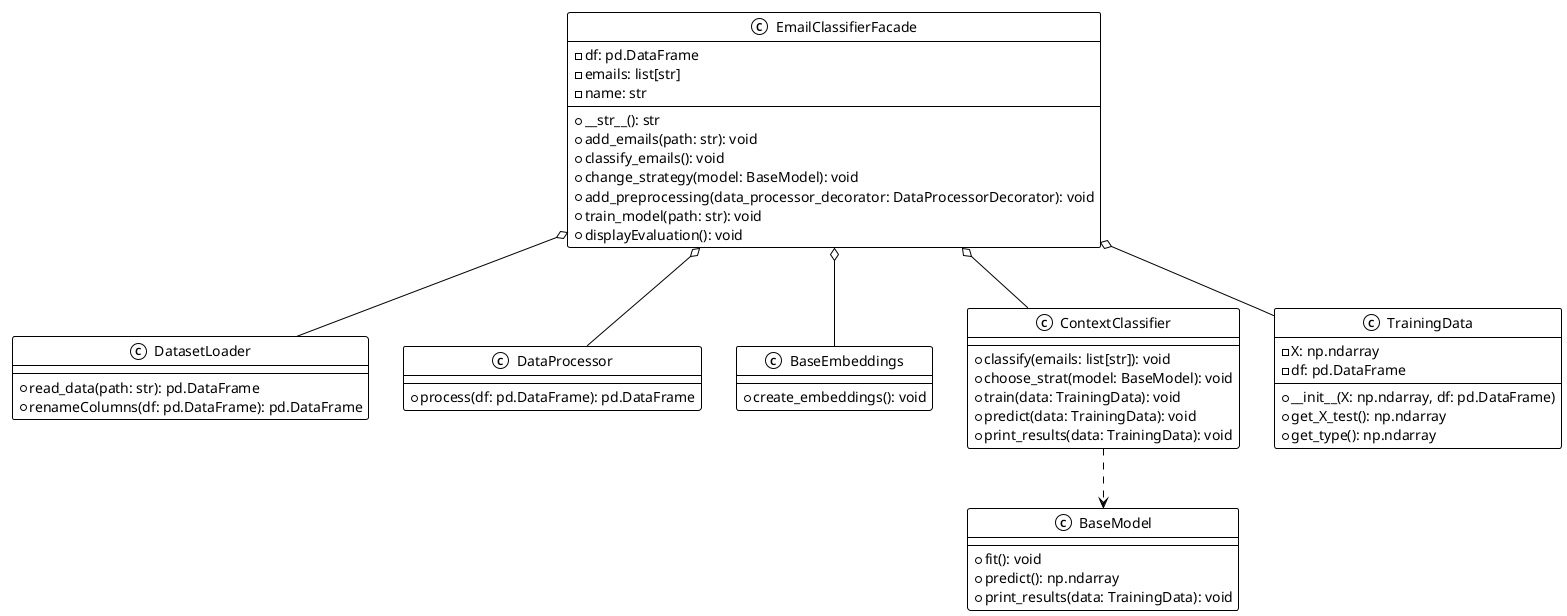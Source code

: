 @startuml
!theme mono

class EmailClassifierFacade {
    - df: pd.DataFrame
    - emails: list[str]
    - name: str
    + __str__(): str
    + add_emails(path: str): void
    + classify_emails(): void
    + change_strategy(model: BaseModel): void
    + add_preprocessing(data_processor_decorator: DataProcessorDecorator): void
    + train_model(path: str): void
    + displayEvaluation(): void
}

class DatasetLoader {
    + read_data(path: str): pd.DataFrame
    + renameColumns(df: pd.DataFrame): pd.DataFrame
}

class DataProcessor {
    + process(df: pd.DataFrame): pd.DataFrame
}

class BaseEmbeddings {
    + create_embeddings(): void
}

class ContextClassifier {
    + classify(emails: list[str]): void
    + choose_strat(model: BaseModel): void
    + train(data: TrainingData): void
    + predict(data: TrainingData): void
    + print_results(data: TrainingData): void
}

class BaseModel {
    + fit(): void
    + predict(): np.ndarray
    + print_results(data: TrainingData): void
}

class TrainingData {
    - X: np.ndarray
    - df: pd.DataFrame
    + __init__(X: np.ndarray, df: pd.DataFrame)
    + get_X_test(): np.ndarray
    + get_type(): np.ndarray
}

EmailClassifierFacade o-- DatasetLoader
EmailClassifierFacade o-- DataProcessor
EmailClassifierFacade o-- BaseEmbeddings
EmailClassifierFacade o-- ContextClassifier
EmailClassifierFacade o-- TrainingData
ContextClassifier ..> BaseModel

@enduml

